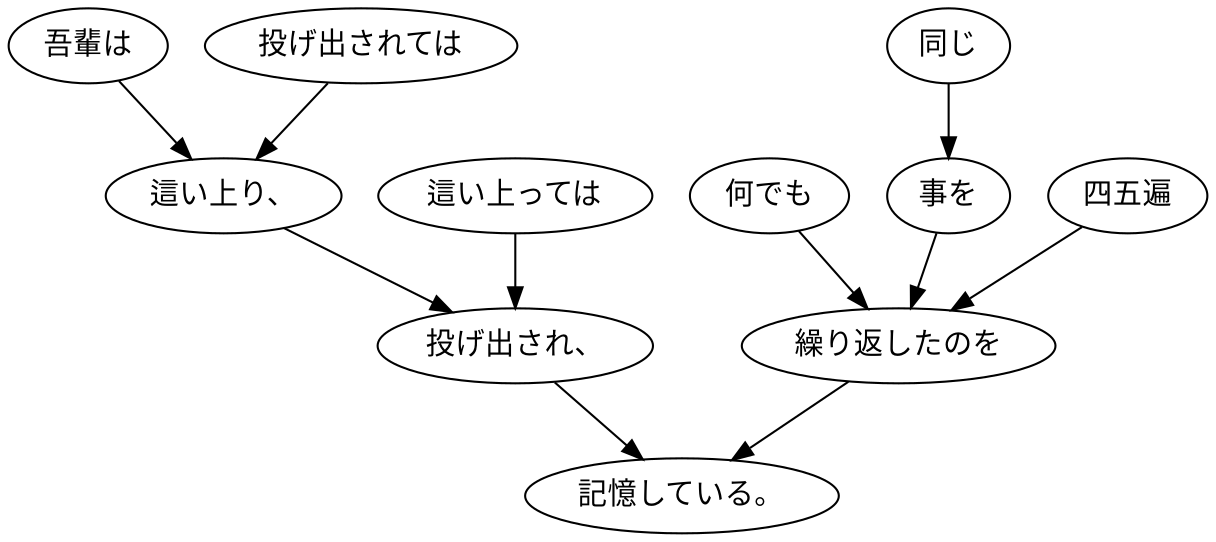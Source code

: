 digraph graph56 {
	node0 [label="吾輩は"];
	node1 [label="投げ出されては"];
	node2 [label="這い上り、"];
	node3 [label="這い上っては"];
	node4 [label="投げ出され、"];
	node5 [label="何でも"];
	node6 [label="同じ"];
	node7 [label="事を"];
	node8 [label="四五遍"];
	node9 [label="繰り返したのを"];
	node10 [label="記憶している。"];
	node0 -> node2;
	node1 -> node2;
	node2 -> node4;
	node3 -> node4;
	node4 -> node10;
	node5 -> node9;
	node6 -> node7;
	node7 -> node9;
	node8 -> node9;
	node9 -> node10;
}
